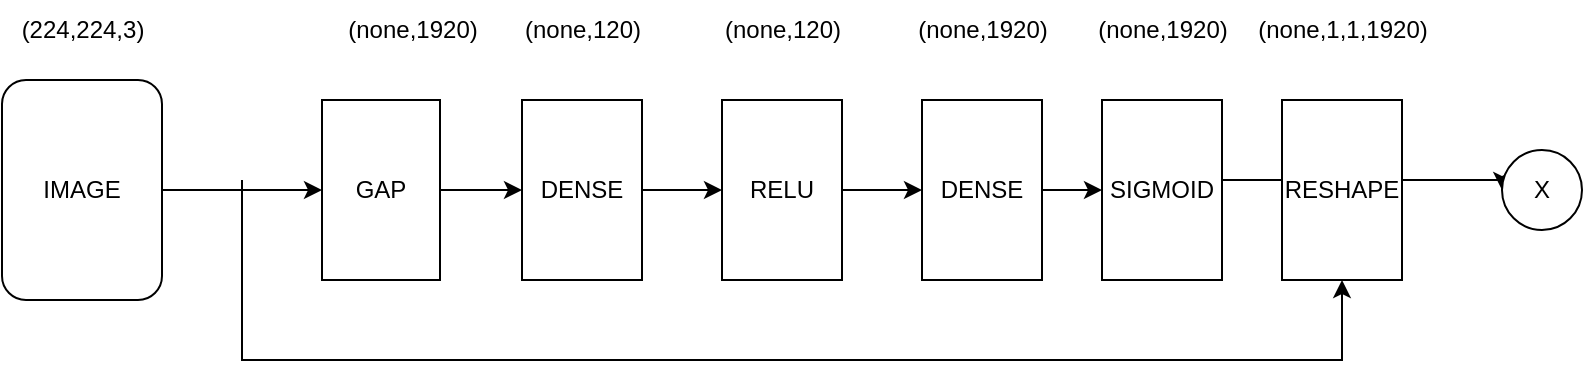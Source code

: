 <mxfile version="27.0.6">
  <diagram name="Page-1" id="M40SrdRuiBj5_GZlAtrQ">
    <mxGraphModel dx="872" dy="473" grid="1" gridSize="10" guides="1" tooltips="1" connect="1" arrows="1" fold="1" page="1" pageScale="1" pageWidth="850" pageHeight="1100" math="0" shadow="0">
      <root>
        <mxCell id="0" />
        <mxCell id="1" parent="0" />
        <mxCell id="0J3DgRATpNI2_s6_5cfx-8" style="edgeStyle=orthogonalEdgeStyle;rounded=0;orthogonalLoop=1;jettySize=auto;html=1;exitX=1;exitY=0.5;exitDx=0;exitDy=0;" edge="1" parent="1" source="0J3DgRATpNI2_s6_5cfx-1" target="0J3DgRATpNI2_s6_5cfx-2">
          <mxGeometry relative="1" as="geometry">
            <mxPoint x="160" y="260" as="sourcePoint" />
            <Array as="points" />
          </mxGeometry>
        </mxCell>
        <mxCell id="0J3DgRATpNI2_s6_5cfx-1" value="IMAGE" style="rounded=1;whiteSpace=wrap;html=1;" vertex="1" parent="1">
          <mxGeometry x="40" y="100" width="80" height="110" as="geometry" />
        </mxCell>
        <mxCell id="0J3DgRATpNI2_s6_5cfx-9" style="edgeStyle=orthogonalEdgeStyle;rounded=0;orthogonalLoop=1;jettySize=auto;html=1;entryX=0;entryY=0.5;entryDx=0;entryDy=0;" edge="1" parent="1" source="0J3DgRATpNI2_s6_5cfx-2" target="0J3DgRATpNI2_s6_5cfx-3">
          <mxGeometry relative="1" as="geometry" />
        </mxCell>
        <mxCell id="0J3DgRATpNI2_s6_5cfx-2" value="GAP" style="rounded=0;whiteSpace=wrap;html=1;" vertex="1" parent="1">
          <mxGeometry x="200" y="110" width="59" height="90" as="geometry" />
        </mxCell>
        <mxCell id="0J3DgRATpNI2_s6_5cfx-10" style="edgeStyle=orthogonalEdgeStyle;rounded=0;orthogonalLoop=1;jettySize=auto;html=1;entryX=0;entryY=0.5;entryDx=0;entryDy=0;" edge="1" parent="1" source="0J3DgRATpNI2_s6_5cfx-3" target="0J3DgRATpNI2_s6_5cfx-4">
          <mxGeometry relative="1" as="geometry" />
        </mxCell>
        <mxCell id="0J3DgRATpNI2_s6_5cfx-3" value="DENSE" style="rounded=0;whiteSpace=wrap;html=1;" vertex="1" parent="1">
          <mxGeometry x="300" y="110" width="60" height="90" as="geometry" />
        </mxCell>
        <mxCell id="0J3DgRATpNI2_s6_5cfx-11" style="edgeStyle=orthogonalEdgeStyle;rounded=0;orthogonalLoop=1;jettySize=auto;html=1;entryX=0;entryY=0.5;entryDx=0;entryDy=0;" edge="1" parent="1" source="0J3DgRATpNI2_s6_5cfx-4" target="0J3DgRATpNI2_s6_5cfx-5">
          <mxGeometry relative="1" as="geometry" />
        </mxCell>
        <mxCell id="0J3DgRATpNI2_s6_5cfx-4" value="RELU" style="rounded=0;whiteSpace=wrap;html=1;" vertex="1" parent="1">
          <mxGeometry x="400" y="110" width="60" height="90" as="geometry" />
        </mxCell>
        <mxCell id="0J3DgRATpNI2_s6_5cfx-12" style="edgeStyle=orthogonalEdgeStyle;rounded=0;orthogonalLoop=1;jettySize=auto;html=1;exitX=1;exitY=0.5;exitDx=0;exitDy=0;entryX=0;entryY=0.5;entryDx=0;entryDy=0;" edge="1" parent="1" source="0J3DgRATpNI2_s6_5cfx-5" target="0J3DgRATpNI2_s6_5cfx-6">
          <mxGeometry relative="1" as="geometry" />
        </mxCell>
        <mxCell id="0J3DgRATpNI2_s6_5cfx-5" value="DENSE" style="rounded=0;whiteSpace=wrap;html=1;" vertex="1" parent="1">
          <mxGeometry x="500" y="110" width="60" height="90" as="geometry" />
        </mxCell>
        <mxCell id="0J3DgRATpNI2_s6_5cfx-13" style="edgeStyle=orthogonalEdgeStyle;rounded=0;orthogonalLoop=1;jettySize=auto;html=1;exitX=1;exitY=0.5;exitDx=0;exitDy=0;entryX=0;entryY=0.5;entryDx=0;entryDy=0;" edge="1" parent="1" source="0J3DgRATpNI2_s6_5cfx-6" target="0J3DgRATpNI2_s6_5cfx-7">
          <mxGeometry relative="1" as="geometry">
            <Array as="points">
              <mxPoint x="650" y="150" />
              <mxPoint x="790" y="150" />
            </Array>
          </mxGeometry>
        </mxCell>
        <mxCell id="0J3DgRATpNI2_s6_5cfx-6" value="SIGMOID" style="rounded=0;whiteSpace=wrap;html=1;" vertex="1" parent="1">
          <mxGeometry x="590" y="110" width="60" height="90" as="geometry" />
        </mxCell>
        <mxCell id="0J3DgRATpNI2_s6_5cfx-7" value="X" style="ellipse;whiteSpace=wrap;html=1;aspect=fixed;" vertex="1" parent="1">
          <mxGeometry x="790" y="135" width="40" height="40" as="geometry" />
        </mxCell>
        <mxCell id="0J3DgRATpNI2_s6_5cfx-14" value="" style="endArrow=classic;html=1;rounded=0;entryX=0.5;entryY=1;entryDx=0;entryDy=0;" edge="1" parent="1" target="0J3DgRATpNI2_s6_5cfx-15">
          <mxGeometry width="50" height="50" relative="1" as="geometry">
            <mxPoint x="160" y="150" as="sourcePoint" />
            <mxPoint x="740" y="180" as="targetPoint" />
            <Array as="points">
              <mxPoint x="160" y="240" />
              <mxPoint x="710" y="240" />
            </Array>
          </mxGeometry>
        </mxCell>
        <mxCell id="0J3DgRATpNI2_s6_5cfx-15" value="RESHAPE" style="rounded=0;whiteSpace=wrap;html=1;" vertex="1" parent="1">
          <mxGeometry x="680" y="110" width="60" height="90" as="geometry" />
        </mxCell>
        <mxCell id="0J3DgRATpNI2_s6_5cfx-16" value="(224,224,3)" style="text;html=1;align=center;verticalAlign=middle;resizable=0;points=[];autosize=1;strokeColor=none;fillColor=none;" vertex="1" parent="1">
          <mxGeometry x="40" y="60" width="80" height="30" as="geometry" />
        </mxCell>
        <mxCell id="0J3DgRATpNI2_s6_5cfx-17" value="(none,1920)" style="text;html=1;align=center;verticalAlign=middle;resizable=0;points=[];autosize=1;strokeColor=none;fillColor=none;" vertex="1" parent="1">
          <mxGeometry x="200" y="60" width="90" height="30" as="geometry" />
        </mxCell>
        <mxCell id="0J3DgRATpNI2_s6_5cfx-18" value="(none,120)" style="text;html=1;align=center;verticalAlign=middle;resizable=0;points=[];autosize=1;strokeColor=none;fillColor=none;" vertex="1" parent="1">
          <mxGeometry x="290" y="60" width="80" height="30" as="geometry" />
        </mxCell>
        <mxCell id="0J3DgRATpNI2_s6_5cfx-19" value="(none,120)" style="text;html=1;align=center;verticalAlign=middle;resizable=0;points=[];autosize=1;strokeColor=none;fillColor=none;" vertex="1" parent="1">
          <mxGeometry x="390" y="60" width="80" height="30" as="geometry" />
        </mxCell>
        <mxCell id="0J3DgRATpNI2_s6_5cfx-20" value="(none,1920)" style="text;html=1;align=center;verticalAlign=middle;resizable=0;points=[];autosize=1;strokeColor=none;fillColor=none;" vertex="1" parent="1">
          <mxGeometry x="485" y="60" width="90" height="30" as="geometry" />
        </mxCell>
        <mxCell id="0J3DgRATpNI2_s6_5cfx-21" value="(none,1920)" style="text;html=1;align=center;verticalAlign=middle;resizable=0;points=[];autosize=1;strokeColor=none;fillColor=none;" vertex="1" parent="1">
          <mxGeometry x="575" y="60" width="90" height="30" as="geometry" />
        </mxCell>
        <mxCell id="0J3DgRATpNI2_s6_5cfx-22" value="(none,1,1,1920)" style="text;html=1;align=center;verticalAlign=middle;resizable=0;points=[];autosize=1;strokeColor=none;fillColor=none;" vertex="1" parent="1">
          <mxGeometry x="655" y="60" width="110" height="30" as="geometry" />
        </mxCell>
      </root>
    </mxGraphModel>
  </diagram>
</mxfile>
